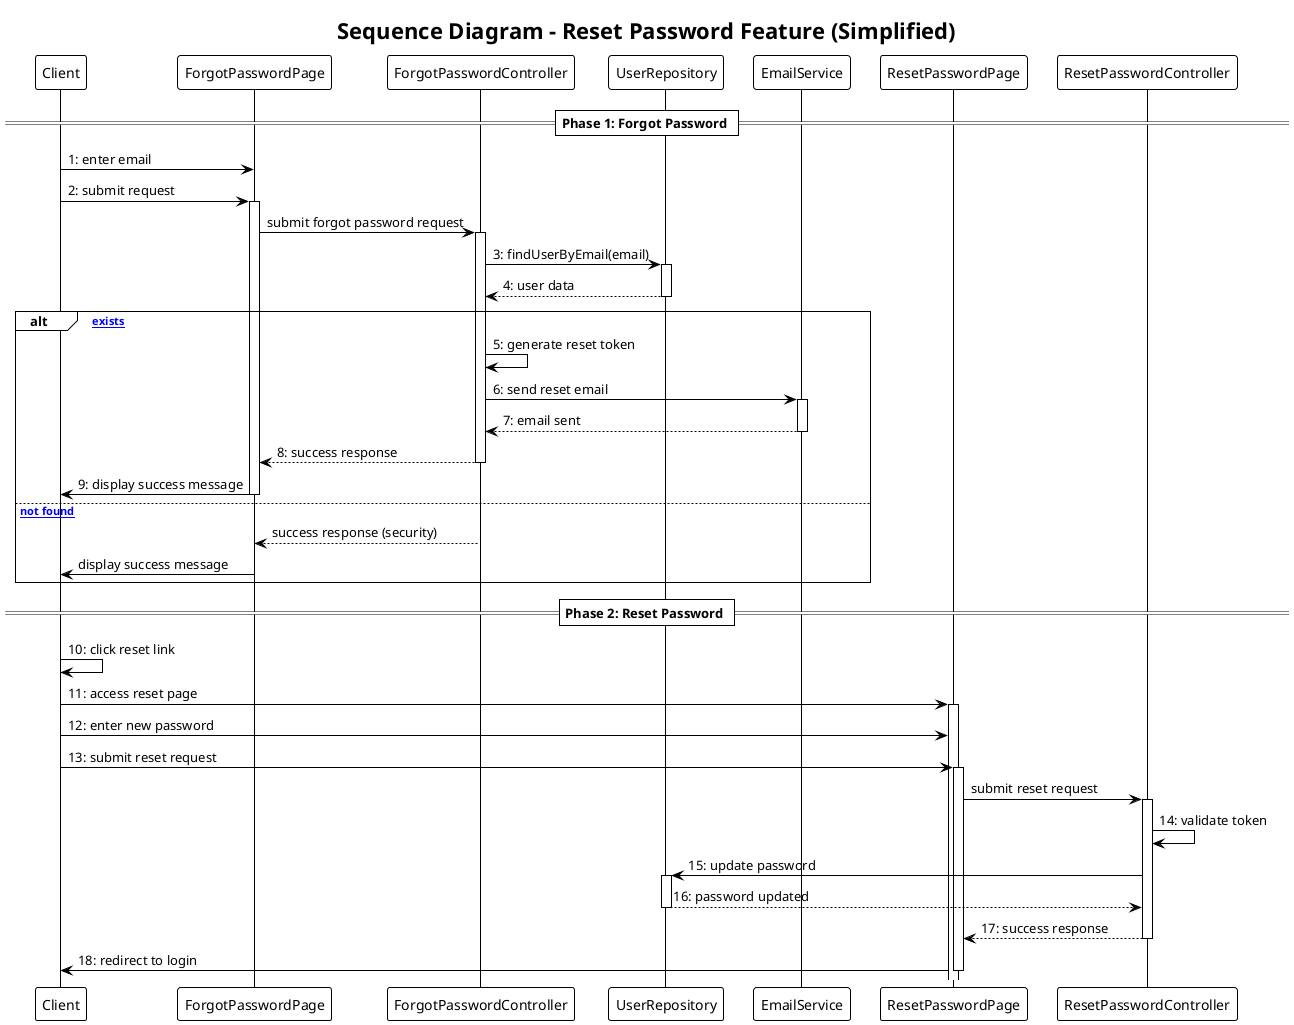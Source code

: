 @startuml Reset Password Sequence Diagram - Simplified
!theme plain
title Sequence Diagram - Reset Password Feature (Simplified)

participant "Client" as C
participant "ForgotPasswordPage" as FPP
participant "ForgotPasswordController" as FPC
participant "UserRepository" as UR
participant "EmailService" as ES
participant "ResetPasswordPage" as RPP
participant "ResetPasswordController" as RPC

== Phase 1: Forgot Password ==

C -> FPP: 1: enter email
C -> FPP: 2: submit request
activate FPP

FPP -> FPC: submit forgot password request
activate FPC

FPC -> UR: 3: findUserByEmail(email)
activate UR
UR --> FPC: 4: user data
deactivate UR

alt [User exists]
    FPC -> FPC: 5: generate reset token
    FPC -> ES: 6: send reset email
    activate ES
    ES --> FPC: 7: email sent
    deactivate ES
    
    FPC --> FPP: 8: success response
    deactivate FPC
    
    FPP -> C: 9: display success message
    deactivate FPP
    
else [User not found]
    FPC --> FPP: success response (security)
    deactivate FPC
    
    FPP -> C: display success message
    deactivate FPP
end

== Phase 2: Reset Password ==

C -> C: 10: click reset link
C -> RPP: 11: access reset page
activate RPP

C -> RPP: 12: enter new password
C -> RPP: 13: submit reset request
activate RPP

RPP -> RPC: submit reset request
activate RPC

RPC -> RPC: 14: validate token
RPC -> UR: 15: update password
activate UR
UR --> RPC: 16: password updated
deactivate UR

RPC --> RPP: 17: success response
deactivate RPC

RPP -> C: 18: redirect to login
deactivate RPP

@enduml 